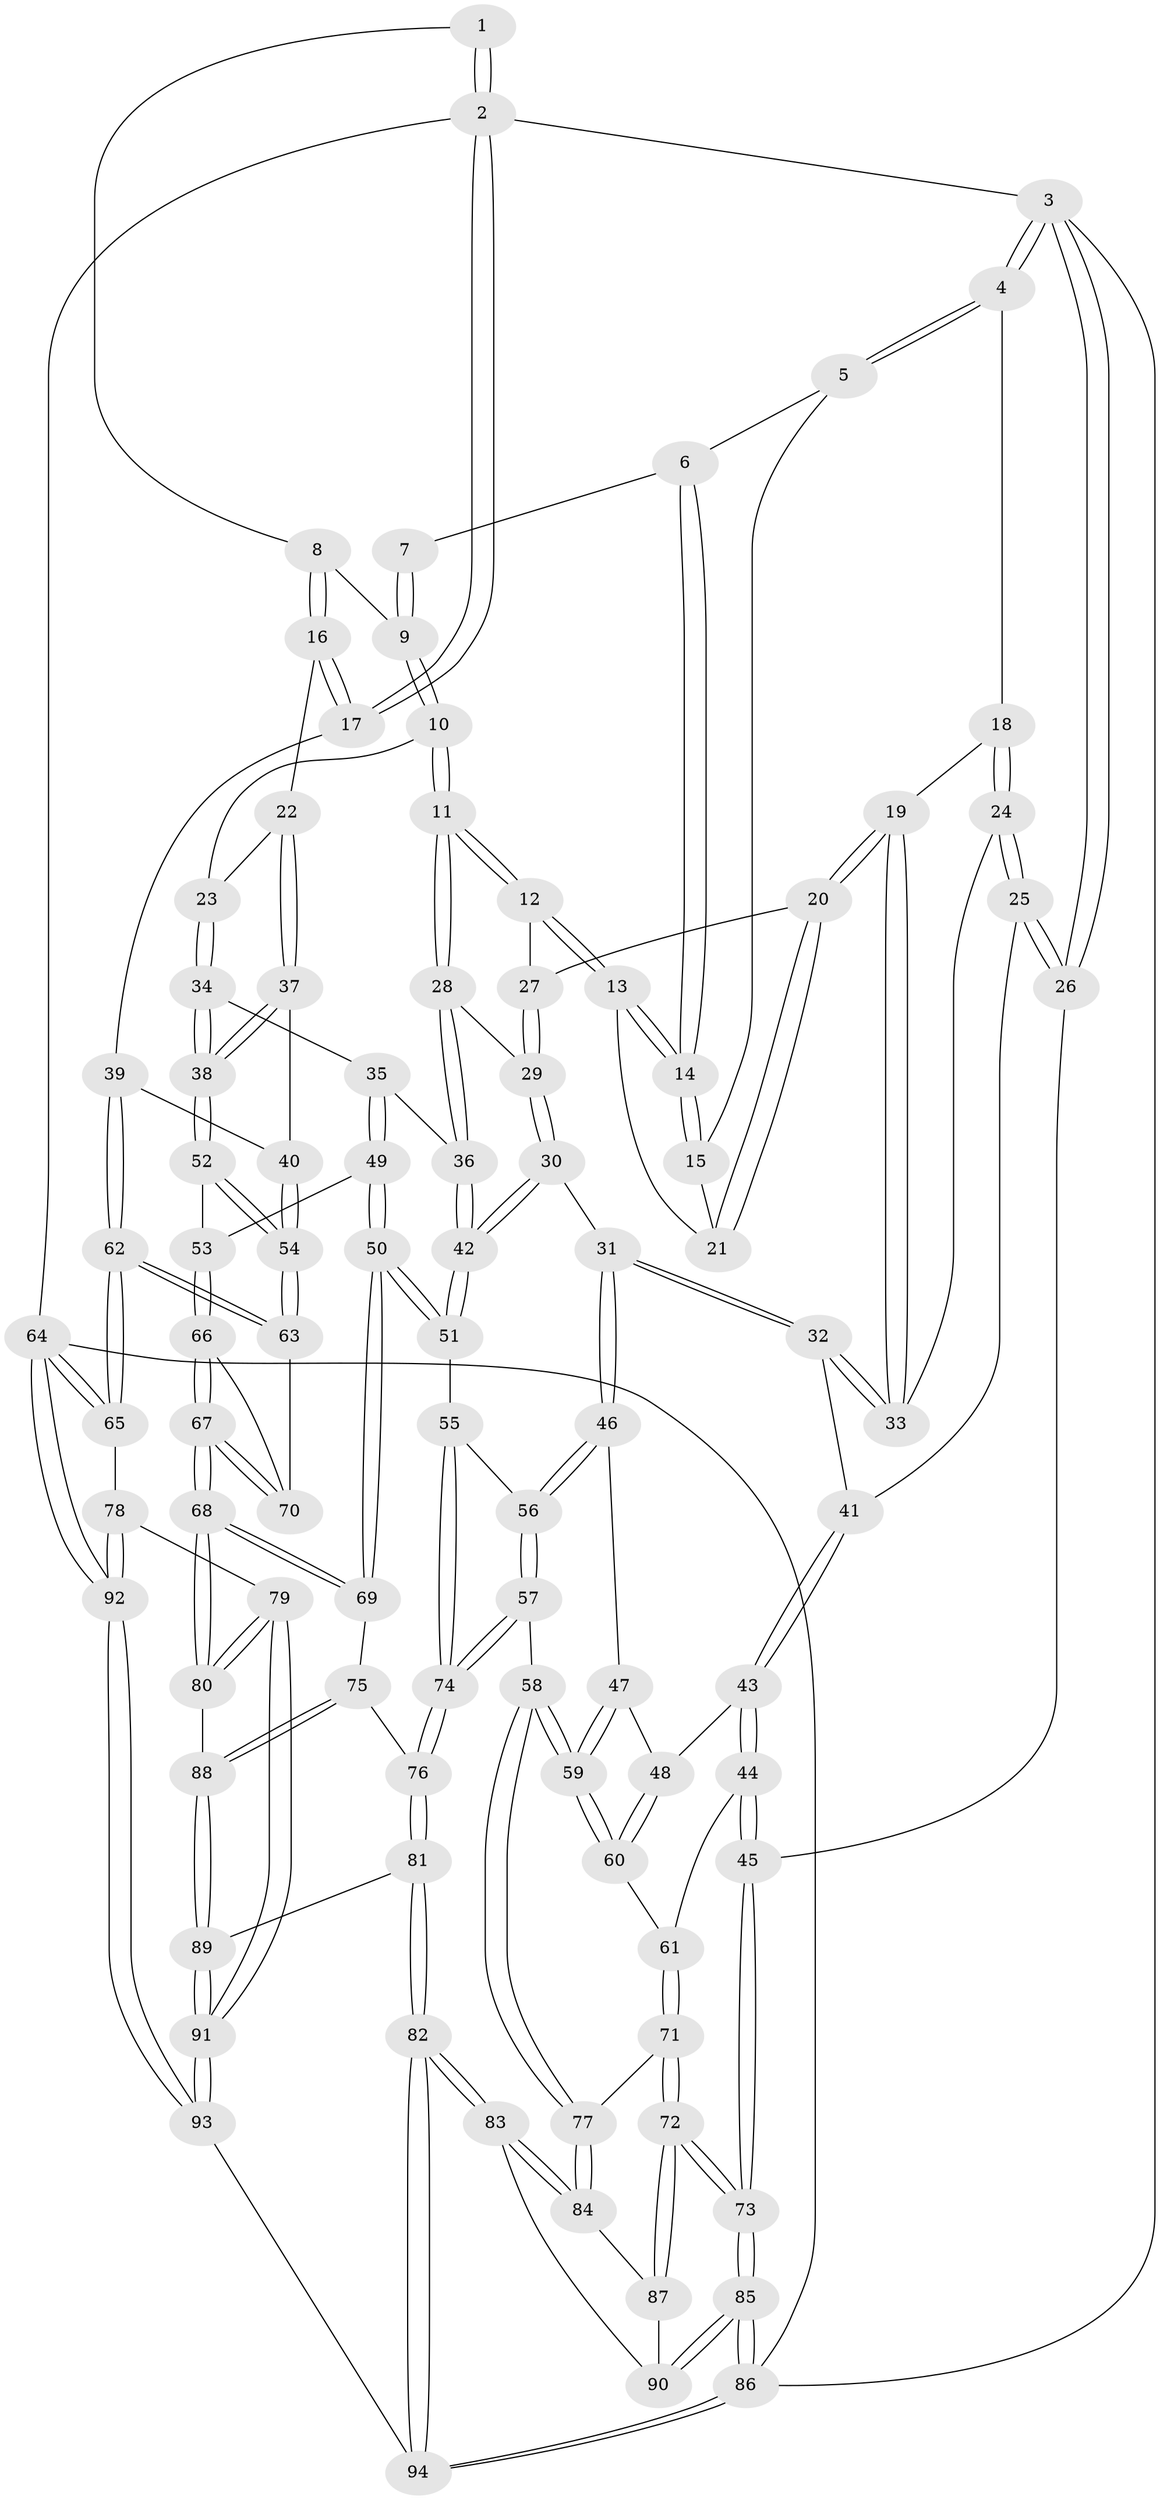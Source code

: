 // Generated by graph-tools (version 1.1) at 2025/38/03/09/25 02:38:41]
// undirected, 94 vertices, 232 edges
graph export_dot {
graph [start="1"]
  node [color=gray90,style=filled];
  1 [pos="+0.8056990639096846+0"];
  2 [pos="+1+0"];
  3 [pos="+0+0"];
  4 [pos="+0+0"];
  5 [pos="+0.3983643666192212+0"];
  6 [pos="+0.520826625235309+0"];
  7 [pos="+0.7998998952171507+0"];
  8 [pos="+0.8697985162631784+0.09511353162817006"];
  9 [pos="+0.7401135514584971+0.10316246457789066"];
  10 [pos="+0.6772474452048399+0.18702009818259327"];
  11 [pos="+0.6637155643423619+0.1894613603945877"];
  12 [pos="+0.6212202191512718+0.16730223677314993"];
  13 [pos="+0.6122351994384941+0.1527854274669769"];
  14 [pos="+0.5954609254649523+0.11649469918365216"];
  15 [pos="+0.36633973753307303+0.05557559904332743"];
  16 [pos="+1+0.1704519061988413"];
  17 [pos="+1+0.11608214498040399"];
  18 [pos="+0.12738973283736113+0.0968695496787183"];
  19 [pos="+0.30297493755842614+0.18711688414257321"];
  20 [pos="+0.31079924583887825+0.18284187600737228"];
  21 [pos="+0.350337526655537+0.1034732637957499"];
  22 [pos="+0.886853465710517+0.257243747354726"];
  23 [pos="+0.7681471746712987+0.2391437565168036"];
  24 [pos="+0.0416128668520263+0.2542980300121092"];
  25 [pos="+0+0.3178095049407633"];
  26 [pos="+0+0.34935361313442126"];
  27 [pos="+0.4499567224171922+0.2358810507854612"];
  28 [pos="+0.618343806111789+0.34883925516729036"];
  29 [pos="+0.4819570198330712+0.38122896956562824"];
  30 [pos="+0.4485310710385579+0.42425927652680284"];
  31 [pos="+0.3102639189513087+0.4158618535177842"];
  32 [pos="+0.26718484885287225+0.35118691933698604"];
  33 [pos="+0.27394609361048794+0.2739698952678891"];
  34 [pos="+0.7685285780659726+0.4080858491270569"];
  35 [pos="+0.6583788145370493+0.40311595098424224"];
  36 [pos="+0.6446741634901891+0.3936867376945525"];
  37 [pos="+0.8772997755822516+0.4109496101531856"];
  38 [pos="+0.8300274587386262+0.4537885885484563"];
  39 [pos="+1+0.26794754798238934"];
  40 [pos="+0.9357100959664727+0.4187464700183562"];
  41 [pos="+0.11690616437986764+0.3903435033038377"];
  42 [pos="+0.5211262952181398+0.577415828545464"];
  43 [pos="+0.11819414781355023+0.48033793475555203"];
  44 [pos="+0.03476246496586224+0.5957569879998788"];
  45 [pos="+0+0.5736363359636281"];
  46 [pos="+0.30366612379280367+0.4378187112973138"];
  47 [pos="+0.2891592537848488+0.45515179045380477"];
  48 [pos="+0.19598939040448354+0.5114940344980703"];
  49 [pos="+0.6864278457619362+0.5212865290799199"];
  50 [pos="+0.5863890996311801+0.6340236801883656"];
  51 [pos="+0.5244434472681833+0.5986086689865481"];
  52 [pos="+0.8285350291799773+0.4707692328327324"];
  53 [pos="+0.8050490670770395+0.5152309318517266"];
  54 [pos="+1+0.5936542801957568"];
  55 [pos="+0.514898520898945+0.6025863363860917"];
  56 [pos="+0.3803147576902304+0.6322686255609693"];
  57 [pos="+0.2985960503310705+0.6984601868387528"];
  58 [pos="+0.25107850903948253+0.7009357541468954"];
  59 [pos="+0.23611472447633447+0.6851272515991064"];
  60 [pos="+0.1843425023335139+0.6522043403148124"];
  61 [pos="+0.08700196941940393+0.6303483800175186"];
  62 [pos="+1+0.6522328927267145"];
  63 [pos="+1+0.6077932421277515"];
  64 [pos="+1+1"];
  65 [pos="+1+0.6872636083844882"];
  66 [pos="+0.8082188001474218+0.5463950634112117"];
  67 [pos="+0.7659009109119298+0.7251089485750133"];
  68 [pos="+0.7340149460438893+0.7693489294560675"];
  69 [pos="+0.603646263411952+0.6584563803405626"];
  70 [pos="+0.9688091742286431+0.6238708735475709"];
  71 [pos="+0.05574041687632009+0.8028012778674042"];
  72 [pos="+0+0.923209719310543"];
  73 [pos="+0+1"];
  74 [pos="+0.4185040156335175+0.8288825717286572"];
  75 [pos="+0.4639987615397539+0.825954998510384"];
  76 [pos="+0.4221367341472369+0.8356752724308942"];
  77 [pos="+0.21566401488848647+0.779008203507129"];
  78 [pos="+0.8413760859711568+0.844625732637829"];
  79 [pos="+0.7651731316736597+0.8309562740562598"];
  80 [pos="+0.7396829369210566+0.7965507362523351"];
  81 [pos="+0.3891168476096602+0.9589390269875151"];
  82 [pos="+0.34208472688162833+1"];
  83 [pos="+0.2599802846326006+0.9413725480076242"];
  84 [pos="+0.2174813314947102+0.8142004369312196"];
  85 [pos="+0+1"];
  86 [pos="+0+1"];
  87 [pos="+0.09176365685579392+0.8989977063642314"];
  88 [pos="+0.5983415195944728+0.8594480537978355"];
  89 [pos="+0.5488636638214579+0.9385731651234527"];
  90 [pos="+0.22450395357421746+0.9420502465466394"];
  91 [pos="+0.6998026076826169+1"];
  92 [pos="+1+1"];
  93 [pos="+0.6996420116700898+1"];
  94 [pos="+0.34362339381127005+1"];
  1 -- 2;
  1 -- 2;
  1 -- 8;
  2 -- 3;
  2 -- 17;
  2 -- 17;
  2 -- 64;
  3 -- 4;
  3 -- 4;
  3 -- 26;
  3 -- 26;
  3 -- 86;
  4 -- 5;
  4 -- 5;
  4 -- 18;
  5 -- 6;
  5 -- 15;
  6 -- 7;
  6 -- 14;
  6 -- 14;
  7 -- 9;
  7 -- 9;
  8 -- 9;
  8 -- 16;
  8 -- 16;
  9 -- 10;
  9 -- 10;
  10 -- 11;
  10 -- 11;
  10 -- 23;
  11 -- 12;
  11 -- 12;
  11 -- 28;
  11 -- 28;
  12 -- 13;
  12 -- 13;
  12 -- 27;
  13 -- 14;
  13 -- 14;
  13 -- 21;
  14 -- 15;
  14 -- 15;
  15 -- 21;
  16 -- 17;
  16 -- 17;
  16 -- 22;
  17 -- 39;
  18 -- 19;
  18 -- 24;
  18 -- 24;
  19 -- 20;
  19 -- 20;
  19 -- 33;
  19 -- 33;
  20 -- 21;
  20 -- 21;
  20 -- 27;
  22 -- 23;
  22 -- 37;
  22 -- 37;
  23 -- 34;
  23 -- 34;
  24 -- 25;
  24 -- 25;
  24 -- 33;
  25 -- 26;
  25 -- 26;
  25 -- 41;
  26 -- 45;
  27 -- 29;
  27 -- 29;
  28 -- 29;
  28 -- 36;
  28 -- 36;
  29 -- 30;
  29 -- 30;
  30 -- 31;
  30 -- 42;
  30 -- 42;
  31 -- 32;
  31 -- 32;
  31 -- 46;
  31 -- 46;
  32 -- 33;
  32 -- 33;
  32 -- 41;
  34 -- 35;
  34 -- 38;
  34 -- 38;
  35 -- 36;
  35 -- 49;
  35 -- 49;
  36 -- 42;
  36 -- 42;
  37 -- 38;
  37 -- 38;
  37 -- 40;
  38 -- 52;
  38 -- 52;
  39 -- 40;
  39 -- 62;
  39 -- 62;
  40 -- 54;
  40 -- 54;
  41 -- 43;
  41 -- 43;
  42 -- 51;
  42 -- 51;
  43 -- 44;
  43 -- 44;
  43 -- 48;
  44 -- 45;
  44 -- 45;
  44 -- 61;
  45 -- 73;
  45 -- 73;
  46 -- 47;
  46 -- 56;
  46 -- 56;
  47 -- 48;
  47 -- 59;
  47 -- 59;
  48 -- 60;
  48 -- 60;
  49 -- 50;
  49 -- 50;
  49 -- 53;
  50 -- 51;
  50 -- 51;
  50 -- 69;
  50 -- 69;
  51 -- 55;
  52 -- 53;
  52 -- 54;
  52 -- 54;
  53 -- 66;
  53 -- 66;
  54 -- 63;
  54 -- 63;
  55 -- 56;
  55 -- 74;
  55 -- 74;
  56 -- 57;
  56 -- 57;
  57 -- 58;
  57 -- 74;
  57 -- 74;
  58 -- 59;
  58 -- 59;
  58 -- 77;
  58 -- 77;
  59 -- 60;
  59 -- 60;
  60 -- 61;
  61 -- 71;
  61 -- 71;
  62 -- 63;
  62 -- 63;
  62 -- 65;
  62 -- 65;
  63 -- 70;
  64 -- 65;
  64 -- 65;
  64 -- 92;
  64 -- 92;
  64 -- 86;
  65 -- 78;
  66 -- 67;
  66 -- 67;
  66 -- 70;
  67 -- 68;
  67 -- 68;
  67 -- 70;
  67 -- 70;
  68 -- 69;
  68 -- 69;
  68 -- 80;
  68 -- 80;
  69 -- 75;
  71 -- 72;
  71 -- 72;
  71 -- 77;
  72 -- 73;
  72 -- 73;
  72 -- 87;
  72 -- 87;
  73 -- 85;
  73 -- 85;
  74 -- 76;
  74 -- 76;
  75 -- 76;
  75 -- 88;
  75 -- 88;
  76 -- 81;
  76 -- 81;
  77 -- 84;
  77 -- 84;
  78 -- 79;
  78 -- 92;
  78 -- 92;
  79 -- 80;
  79 -- 80;
  79 -- 91;
  79 -- 91;
  80 -- 88;
  81 -- 82;
  81 -- 82;
  81 -- 89;
  82 -- 83;
  82 -- 83;
  82 -- 94;
  82 -- 94;
  83 -- 84;
  83 -- 84;
  83 -- 90;
  84 -- 87;
  85 -- 86;
  85 -- 86;
  85 -- 90;
  85 -- 90;
  86 -- 94;
  86 -- 94;
  87 -- 90;
  88 -- 89;
  88 -- 89;
  89 -- 91;
  89 -- 91;
  91 -- 93;
  91 -- 93;
  92 -- 93;
  92 -- 93;
  93 -- 94;
}
